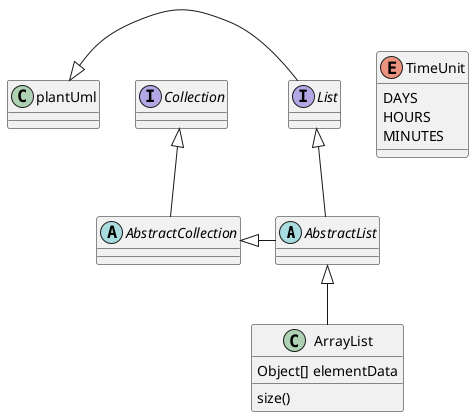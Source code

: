 @startuml

abstract class AbstractList
abstract AbstractCollection
interface List
interface Collection

List <|-- AbstractList
Collection <|-- AbstractCollection

plantUml <|- List
AbstractCollection <|- AbstractList
AbstractList <|-- ArrayList

class ArrayList {
Object[] elementData
size()
}

enum TimeUnit {
DAYS
HOURS
MINUTES
}

@enduml
